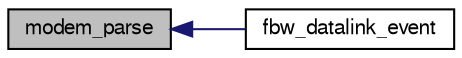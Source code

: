 digraph "modem_parse"
{
  edge [fontname="FreeSans",fontsize="10",labelfontname="FreeSans",labelfontsize="10"];
  node [fontname="FreeSans",fontsize="10",shape=record];
  rankdir="LR";
  Node1 [label="modem_parse",height=0.2,width=0.4,color="black", fillcolor="grey75", style="filled", fontcolor="black"];
  Node1 -> Node2 [dir="back",color="midnightblue",fontsize="10",style="solid",fontname="FreeSans"];
  Node2 [label="fbw_datalink_event",height=0.2,width=0.4,color="black", fillcolor="white", style="filled",URL="$fbw__datalink_8h.html#a49d34d32607e548c30d7052f0f9282c7"];
}

